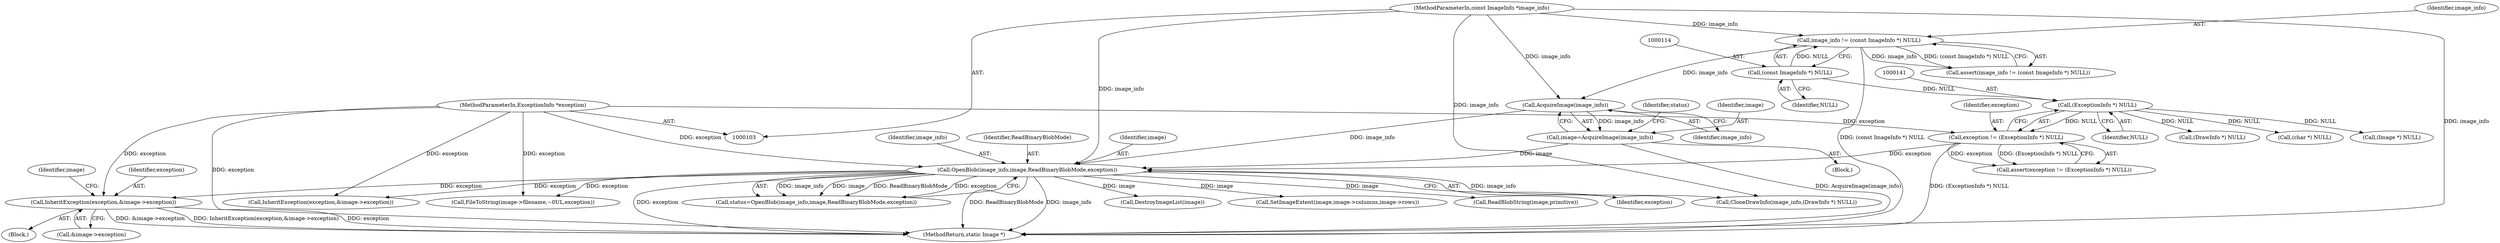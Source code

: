 digraph "0_ImageMagick_f6e9d0d9955e85bdd7540b251cd50d598dacc5e6_38@pointer" {
"1000394" [label="(Call,InheritException(exception,&image->exception))"];
"1000155" [label="(Call,OpenBlob(image_info,image,ReadBinaryBlobMode,exception))"];
"1000151" [label="(Call,AcquireImage(image_info))"];
"1000111" [label="(Call,image_info != (const ImageInfo *) NULL)"];
"1000104" [label="(MethodParameterIn,const ImageInfo *image_info)"];
"1000113" [label="(Call,(const ImageInfo *) NULL)"];
"1000149" [label="(Call,image=AcquireImage(image_info))"];
"1000138" [label="(Call,exception != (ExceptionInfo *) NULL)"];
"1000105" [label="(MethodParameterIn,ExceptionInfo *exception)"];
"1000140" [label="(Call,(ExceptionInfo *) NULL)"];
"1000157" [label="(Identifier,image)"];
"1000137" [label="(Call,assert(exception != (ExceptionInfo *) NULL))"];
"1000479" [label="(MethodReturn,static Image *)"];
"1000151" [label="(Call,AcquireImage(image_info))"];
"1000167" [label="(Call,DestroyImageList(image))"];
"1000366" [label="(Call,SetImageExtent(image,image->columns,image->rows))"];
"1000113" [label="(Call,(const ImageInfo *) NULL)"];
"1000393" [label="(Block,)"];
"1000104" [label="(MethodParameterIn,const ImageInfo *image_info)"];
"1000396" [label="(Call,&image->exception)"];
"1000111" [label="(Call,image_info != (const ImageInfo *) NULL)"];
"1000115" [label="(Identifier,NULL)"];
"1000191" [label="(Call,ReadBlobString(image,primitive))"];
"1000142" [label="(Identifier,NULL)"];
"1000295" [label="(Call,(DrawInfo *) NULL)"];
"1000112" [label="(Identifier,image_info)"];
"1000159" [label="(Identifier,exception)"];
"1000152" [label="(Identifier,image_info)"];
"1000110" [label="(Call,assert(image_info != (const ImageInfo *) NULL))"];
"1000156" [label="(Identifier,image_info)"];
"1000293" [label="(Call,CloneDrawInfo(image_info,(DrawInfo *) NULL))"];
"1000194" [label="(Call,(char *) NULL)"];
"1000170" [label="(Call,(Image *) NULL)"];
"1000150" [label="(Identifier,image)"];
"1000379" [label="(Call,InheritException(exception,&image->exception))"];
"1000140" [label="(Call,(ExceptionInfo *) NULL)"];
"1000419" [label="(Call,FileToString(image->filename,~0UL,exception))"];
"1000158" [label="(Identifier,ReadBinaryBlobMode)"];
"1000395" [label="(Identifier,exception)"];
"1000139" [label="(Identifier,exception)"];
"1000153" [label="(Call,status=OpenBlob(image_info,image,ReadBinaryBlobMode,exception))"];
"1000155" [label="(Call,OpenBlob(image_info,image,ReadBinaryBlobMode,exception))"];
"1000149" [label="(Call,image=AcquireImage(image_info))"];
"1000106" [label="(Block,)"];
"1000138" [label="(Call,exception != (ExceptionInfo *) NULL)"];
"1000105" [label="(MethodParameterIn,ExceptionInfo *exception)"];
"1000154" [label="(Identifier,status)"];
"1000401" [label="(Identifier,image)"];
"1000394" [label="(Call,InheritException(exception,&image->exception))"];
"1000394" -> "1000393"  [label="AST: "];
"1000394" -> "1000396"  [label="CFG: "];
"1000395" -> "1000394"  [label="AST: "];
"1000396" -> "1000394"  [label="AST: "];
"1000401" -> "1000394"  [label="CFG: "];
"1000394" -> "1000479"  [label="DDG: &image->exception"];
"1000394" -> "1000479"  [label="DDG: InheritException(exception,&image->exception)"];
"1000394" -> "1000479"  [label="DDG: exception"];
"1000155" -> "1000394"  [label="DDG: exception"];
"1000105" -> "1000394"  [label="DDG: exception"];
"1000155" -> "1000153"  [label="AST: "];
"1000155" -> "1000159"  [label="CFG: "];
"1000156" -> "1000155"  [label="AST: "];
"1000157" -> "1000155"  [label="AST: "];
"1000158" -> "1000155"  [label="AST: "];
"1000159" -> "1000155"  [label="AST: "];
"1000153" -> "1000155"  [label="CFG: "];
"1000155" -> "1000479"  [label="DDG: exception"];
"1000155" -> "1000479"  [label="DDG: ReadBinaryBlobMode"];
"1000155" -> "1000479"  [label="DDG: image_info"];
"1000155" -> "1000153"  [label="DDG: image_info"];
"1000155" -> "1000153"  [label="DDG: image"];
"1000155" -> "1000153"  [label="DDG: ReadBinaryBlobMode"];
"1000155" -> "1000153"  [label="DDG: exception"];
"1000151" -> "1000155"  [label="DDG: image_info"];
"1000104" -> "1000155"  [label="DDG: image_info"];
"1000149" -> "1000155"  [label="DDG: image"];
"1000138" -> "1000155"  [label="DDG: exception"];
"1000105" -> "1000155"  [label="DDG: exception"];
"1000155" -> "1000167"  [label="DDG: image"];
"1000155" -> "1000191"  [label="DDG: image"];
"1000155" -> "1000293"  [label="DDG: image_info"];
"1000155" -> "1000366"  [label="DDG: image"];
"1000155" -> "1000379"  [label="DDG: exception"];
"1000155" -> "1000419"  [label="DDG: exception"];
"1000151" -> "1000149"  [label="AST: "];
"1000151" -> "1000152"  [label="CFG: "];
"1000152" -> "1000151"  [label="AST: "];
"1000149" -> "1000151"  [label="CFG: "];
"1000151" -> "1000149"  [label="DDG: image_info"];
"1000111" -> "1000151"  [label="DDG: image_info"];
"1000104" -> "1000151"  [label="DDG: image_info"];
"1000111" -> "1000110"  [label="AST: "];
"1000111" -> "1000113"  [label="CFG: "];
"1000112" -> "1000111"  [label="AST: "];
"1000113" -> "1000111"  [label="AST: "];
"1000110" -> "1000111"  [label="CFG: "];
"1000111" -> "1000479"  [label="DDG: (const ImageInfo *) NULL"];
"1000111" -> "1000110"  [label="DDG: image_info"];
"1000111" -> "1000110"  [label="DDG: (const ImageInfo *) NULL"];
"1000104" -> "1000111"  [label="DDG: image_info"];
"1000113" -> "1000111"  [label="DDG: NULL"];
"1000104" -> "1000103"  [label="AST: "];
"1000104" -> "1000479"  [label="DDG: image_info"];
"1000104" -> "1000293"  [label="DDG: image_info"];
"1000113" -> "1000115"  [label="CFG: "];
"1000114" -> "1000113"  [label="AST: "];
"1000115" -> "1000113"  [label="AST: "];
"1000113" -> "1000140"  [label="DDG: NULL"];
"1000149" -> "1000106"  [label="AST: "];
"1000150" -> "1000149"  [label="AST: "];
"1000154" -> "1000149"  [label="CFG: "];
"1000149" -> "1000479"  [label="DDG: AcquireImage(image_info)"];
"1000138" -> "1000137"  [label="AST: "];
"1000138" -> "1000140"  [label="CFG: "];
"1000139" -> "1000138"  [label="AST: "];
"1000140" -> "1000138"  [label="AST: "];
"1000137" -> "1000138"  [label="CFG: "];
"1000138" -> "1000479"  [label="DDG: (ExceptionInfo *) NULL"];
"1000138" -> "1000137"  [label="DDG: exception"];
"1000138" -> "1000137"  [label="DDG: (ExceptionInfo *) NULL"];
"1000105" -> "1000138"  [label="DDG: exception"];
"1000140" -> "1000138"  [label="DDG: NULL"];
"1000105" -> "1000103"  [label="AST: "];
"1000105" -> "1000479"  [label="DDG: exception"];
"1000105" -> "1000379"  [label="DDG: exception"];
"1000105" -> "1000419"  [label="DDG: exception"];
"1000140" -> "1000142"  [label="CFG: "];
"1000141" -> "1000140"  [label="AST: "];
"1000142" -> "1000140"  [label="AST: "];
"1000140" -> "1000170"  [label="DDG: NULL"];
"1000140" -> "1000194"  [label="DDG: NULL"];
"1000140" -> "1000295"  [label="DDG: NULL"];
}
